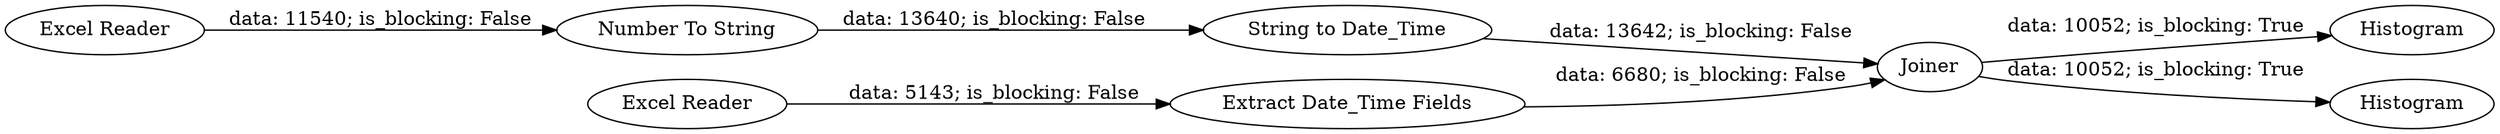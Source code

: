 digraph {
	"636388710083766264_78" [label=Joiner]
	"636388710083766264_79" [label="String to Date_Time"]
	"636388710083766264_75" [label="Number To String"]
	"636388710083766264_81" [label="Extract Date_Time Fields"]
	"636388710083766264_80" [label="Excel Reader"]
	"636388710083766264_77" [label="Excel Reader"]
	"636388710083766264_88" [label=Histogram]
	"636388710083766264_89" [label=Histogram]
	"636388710083766264_81" -> "636388710083766264_78" [label="data: 6680; is_blocking: False"]
	"636388710083766264_75" -> "636388710083766264_79" [label="data: 13640; is_blocking: False"]
	"636388710083766264_78" -> "636388710083766264_89" [label="data: 10052; is_blocking: True"]
	"636388710083766264_80" -> "636388710083766264_81" [label="data: 5143; is_blocking: False"]
	"636388710083766264_77" -> "636388710083766264_75" [label="data: 11540; is_blocking: False"]
	"636388710083766264_78" -> "636388710083766264_88" [label="data: 10052; is_blocking: True"]
	"636388710083766264_79" -> "636388710083766264_78" [label="data: 13642; is_blocking: False"]
	rankdir=LR
}
